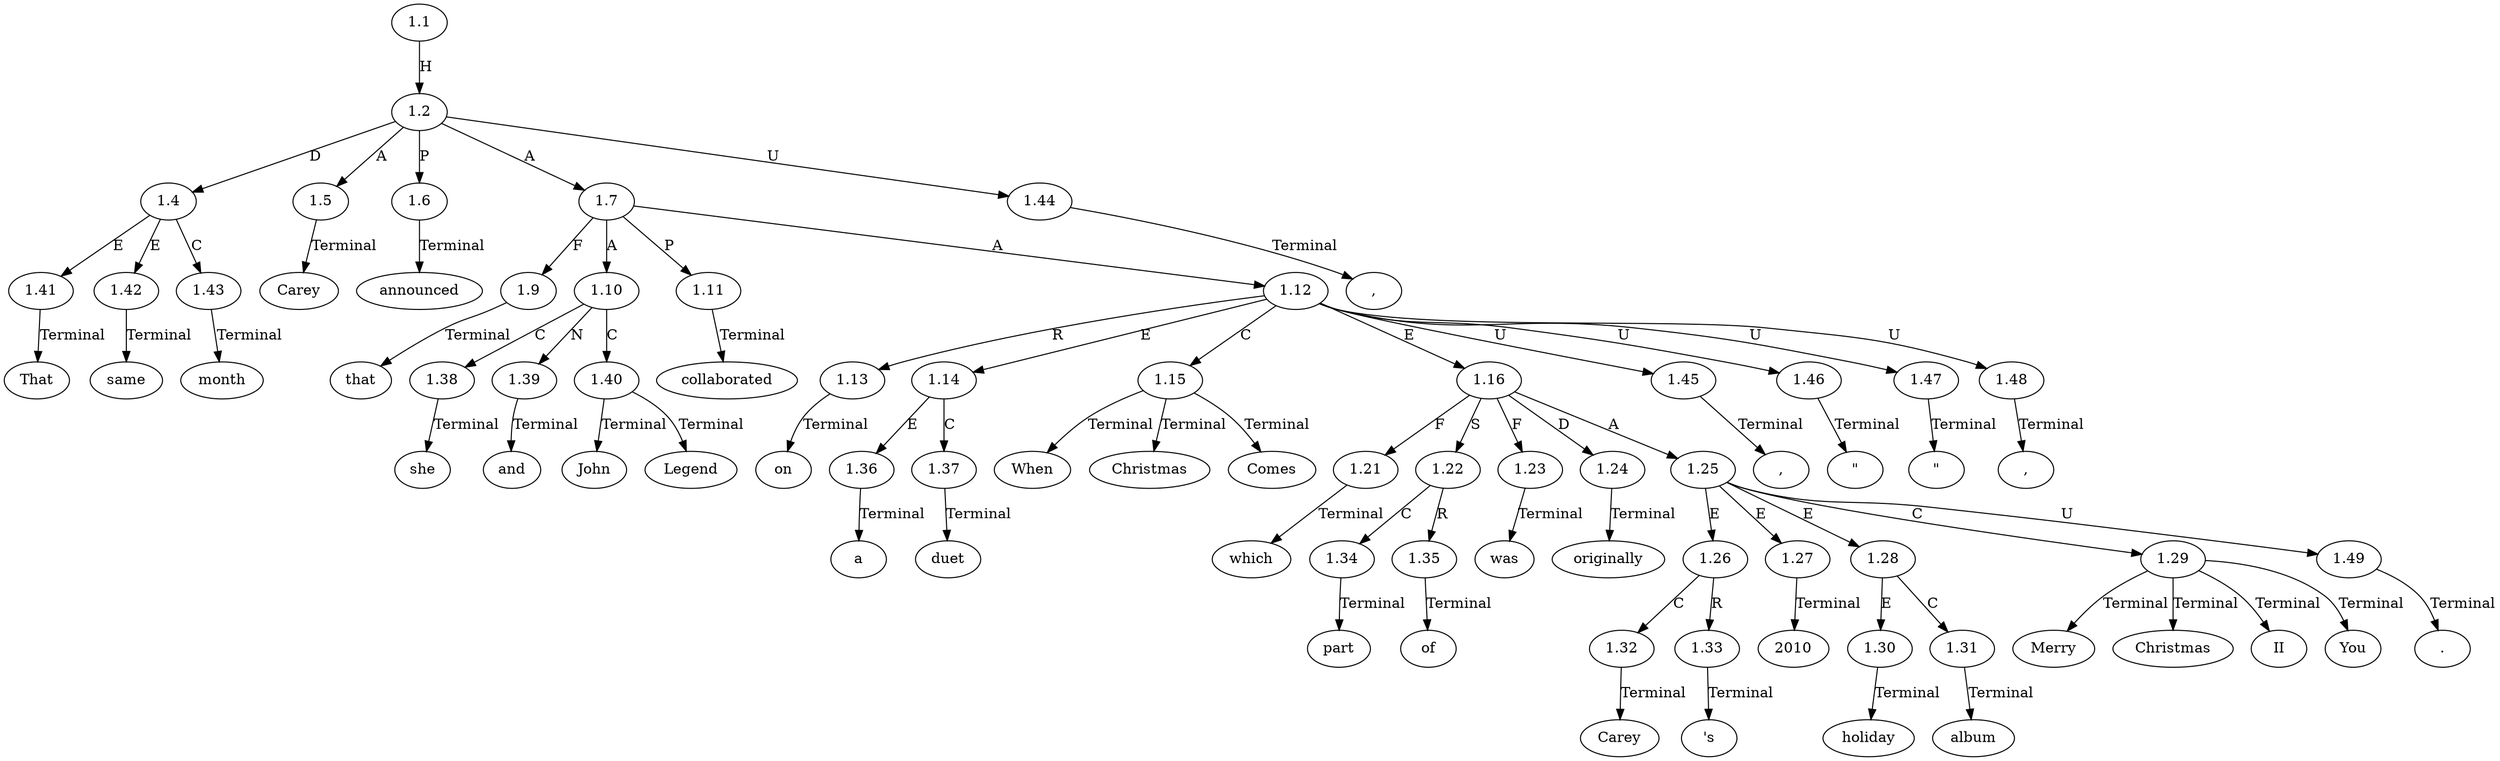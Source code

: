// Graph
digraph {
	0.1 [label=That ordering=out]
	0.10 [label=John ordering=out]
	0.11 [label=Legend ordering=out]
	0.12 [label=collaborated ordering=out]
	0.13 [label=on ordering=out]
	0.14 [label=a ordering=out]
	0.15 [label=duet ordering=out]
	0.16 [label="," ordering=out]
	0.17 [label="\"" ordering=out]
	0.18 [label=When ordering=out]
	0.19 [label=Christmas ordering=out]
	0.2 [label=same ordering=out]
	0.20 [label=Comes ordering=out]
	0.21 [label="\"" ordering=out]
	0.22 [label="," ordering=out]
	0.23 [label=which ordering=out]
	0.24 [label=was ordering=out]
	0.25 [label=originally ordering=out]
	0.26 [label=part ordering=out]
	0.27 [label=of ordering=out]
	0.28 [label=Carey ordering=out]
	0.29 [label="'s" ordering=out]
	0.3 [label=month ordering=out]
	0.30 [label=2010 ordering=out]
	0.31 [label=holiday ordering=out]
	0.32 [label=album ordering=out]
	0.33 [label=Merry ordering=out]
	0.34 [label=Christmas ordering=out]
	0.35 [label=II ordering=out]
	0.36 [label=You ordering=out]
	0.37 [label="." ordering=out]
	0.4 [label="," ordering=out]
	0.5 [label=Carey ordering=out]
	0.6 [label=announced ordering=out]
	0.7 [label=that ordering=out]
	0.8 [label=she ordering=out]
	0.9 [label=and ordering=out]
	1.1 [label=1.1 ordering=out]
	1.2 [label=1.2 ordering=out]
	1.4 [label=1.4 ordering=out]
	1.5 [label=1.5 ordering=out]
	1.6 [label=1.6 ordering=out]
	1.7 [label=1.7 ordering=out]
	1.9 [label=1.9 ordering=out]
	1.10 [label=1.10 ordering=out]
	1.11 [label=1.11 ordering=out]
	1.12 [label=1.12 ordering=out]
	1.13 [label=1.13 ordering=out]
	1.14 [label=1.14 ordering=out]
	1.15 [label=1.15 ordering=out]
	1.16 [label=1.16 ordering=out]
	1.21 [label=1.21 ordering=out]
	1.22 [label=1.22 ordering=out]
	1.23 [label=1.23 ordering=out]
	1.24 [label=1.24 ordering=out]
	1.25 [label=1.25 ordering=out]
	1.26 [label=1.26 ordering=out]
	1.27 [label=1.27 ordering=out]
	1.28 [label=1.28 ordering=out]
	1.29 [label=1.29 ordering=out]
	1.30 [label=1.30 ordering=out]
	1.31 [label=1.31 ordering=out]
	1.32 [label=1.32 ordering=out]
	1.33 [label=1.33 ordering=out]
	1.34 [label=1.34 ordering=out]
	1.35 [label=1.35 ordering=out]
	1.36 [label=1.36 ordering=out]
	1.37 [label=1.37 ordering=out]
	1.38 [label=1.38 ordering=out]
	1.39 [label=1.39 ordering=out]
	1.40 [label=1.40 ordering=out]
	1.41 [label=1.41 ordering=out]
	1.42 [label=1.42 ordering=out]
	1.43 [label=1.43 ordering=out]
	1.44 [label=1.44 ordering=out]
	1.45 [label=1.45 ordering=out]
	1.46 [label=1.46 ordering=out]
	1.47 [label=1.47 ordering=out]
	1.48 [label=1.48 ordering=out]
	1.49 [label=1.49 ordering=out]
	1.1 -> 1.2 [label=H ordering=out]
	1.2 -> 1.4 [label=D ordering=out]
	1.2 -> 1.5 [label=A ordering=out]
	1.2 -> 1.6 [label=P ordering=out]
	1.2 -> 1.7 [label=A ordering=out]
	1.2 -> 1.44 [label=U ordering=out]
	1.4 -> 1.41 [label=E ordering=out]
	1.4 -> 1.42 [label=E ordering=out]
	1.4 -> 1.43 [label=C ordering=out]
	1.5 -> 0.5 [label=Terminal ordering=out]
	1.6 -> 0.6 [label=Terminal ordering=out]
	1.7 -> 1.9 [label=F ordering=out]
	1.7 -> 1.10 [label=A ordering=out]
	1.7 -> 1.11 [label=P ordering=out]
	1.7 -> 1.12 [label=A ordering=out]
	1.9 -> 0.7 [label=Terminal ordering=out]
	1.10 -> 1.38 [label=C ordering=out]
	1.10 -> 1.39 [label=N ordering=out]
	1.10 -> 1.40 [label=C ordering=out]
	1.11 -> 0.12 [label=Terminal ordering=out]
	1.12 -> 1.13 [label=R ordering=out]
	1.12 -> 1.14 [label=E ordering=out]
	1.12 -> 1.15 [label=C ordering=out]
	1.12 -> 1.16 [label=E ordering=out]
	1.12 -> 1.45 [label=U ordering=out]
	1.12 -> 1.46 [label=U ordering=out]
	1.12 -> 1.47 [label=U ordering=out]
	1.12 -> 1.48 [label=U ordering=out]
	1.13 -> 0.13 [label=Terminal ordering=out]
	1.14 -> 1.36 [label=E ordering=out]
	1.14 -> 1.37 [label=C ordering=out]
	1.15 -> 0.18 [label=Terminal ordering=out]
	1.15 -> 0.19 [label=Terminal ordering=out]
	1.15 -> 0.20 [label=Terminal ordering=out]
	1.16 -> 1.21 [label=F ordering=out]
	1.16 -> 1.22 [label=S ordering=out]
	1.16 -> 1.23 [label=F ordering=out]
	1.16 -> 1.24 [label=D ordering=out]
	1.16 -> 1.25 [label=A ordering=out]
	1.21 -> 0.23 [label=Terminal ordering=out]
	1.22 -> 1.34 [label=C ordering=out]
	1.22 -> 1.35 [label=R ordering=out]
	1.23 -> 0.24 [label=Terminal ordering=out]
	1.24 -> 0.25 [label=Terminal ordering=out]
	1.25 -> 1.26 [label=E ordering=out]
	1.25 -> 1.27 [label=E ordering=out]
	1.25 -> 1.28 [label=E ordering=out]
	1.25 -> 1.29 [label=C ordering=out]
	1.25 -> 1.49 [label=U ordering=out]
	1.26 -> 1.32 [label=C ordering=out]
	1.26 -> 1.33 [label=R ordering=out]
	1.27 -> 0.30 [label=Terminal ordering=out]
	1.28 -> 1.30 [label=E ordering=out]
	1.28 -> 1.31 [label=C ordering=out]
	1.29 -> 0.33 [label=Terminal ordering=out]
	1.29 -> 0.34 [label=Terminal ordering=out]
	1.29 -> 0.35 [label=Terminal ordering=out]
	1.29 -> 0.36 [label=Terminal ordering=out]
	1.30 -> 0.31 [label=Terminal ordering=out]
	1.31 -> 0.32 [label=Terminal ordering=out]
	1.32 -> 0.28 [label=Terminal ordering=out]
	1.33 -> 0.29 [label=Terminal ordering=out]
	1.34 -> 0.26 [label=Terminal ordering=out]
	1.35 -> 0.27 [label=Terminal ordering=out]
	1.36 -> 0.14 [label=Terminal ordering=out]
	1.37 -> 0.15 [label=Terminal ordering=out]
	1.38 -> 0.8 [label=Terminal ordering=out]
	1.39 -> 0.9 [label=Terminal ordering=out]
	1.40 -> 0.10 [label=Terminal ordering=out]
	1.40 -> 0.11 [label=Terminal ordering=out]
	1.41 -> 0.1 [label=Terminal ordering=out]
	1.42 -> 0.2 [label=Terminal ordering=out]
	1.43 -> 0.3 [label=Terminal ordering=out]
	1.44 -> 0.4 [label=Terminal ordering=out]
	1.45 -> 0.16 [label=Terminal ordering=out]
	1.46 -> 0.17 [label=Terminal ordering=out]
	1.47 -> 0.21 [label=Terminal ordering=out]
	1.48 -> 0.22 [label=Terminal ordering=out]
	1.49 -> 0.37 [label=Terminal ordering=out]
}
